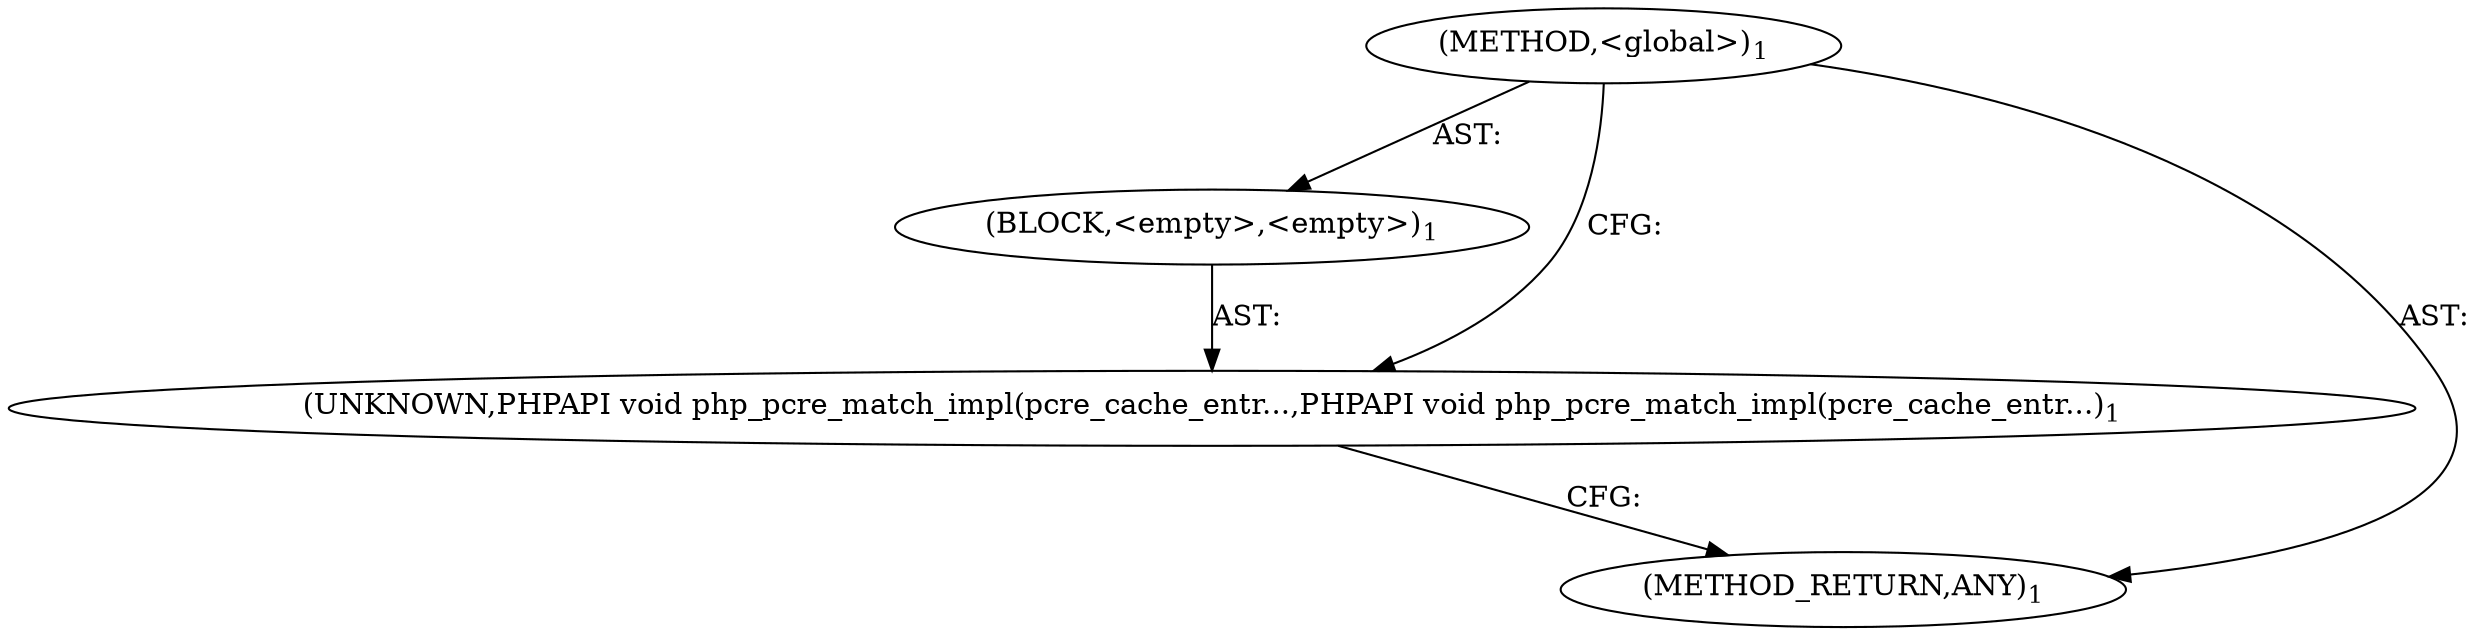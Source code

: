 digraph "&lt;global&gt;" {  
"6" [label = <(METHOD,&lt;global&gt;)<SUB>1</SUB>> ]
"7" [label = <(BLOCK,&lt;empty&gt;,&lt;empty&gt;)<SUB>1</SUB>> ]
"8" [label = <(UNKNOWN,PHPAPI void php_pcre_match_impl(pcre_cache_entr...,PHPAPI void php_pcre_match_impl(pcre_cache_entr...)<SUB>1</SUB>> ]
"9" [label = <(METHOD_RETURN,ANY)<SUB>1</SUB>> ]
  "6" -> "7"  [ label = "AST: "] 
  "6" -> "9"  [ label = "AST: "] 
  "7" -> "8"  [ label = "AST: "] 
  "8" -> "9"  [ label = "CFG: "] 
  "6" -> "8"  [ label = "CFG: "] 
}
